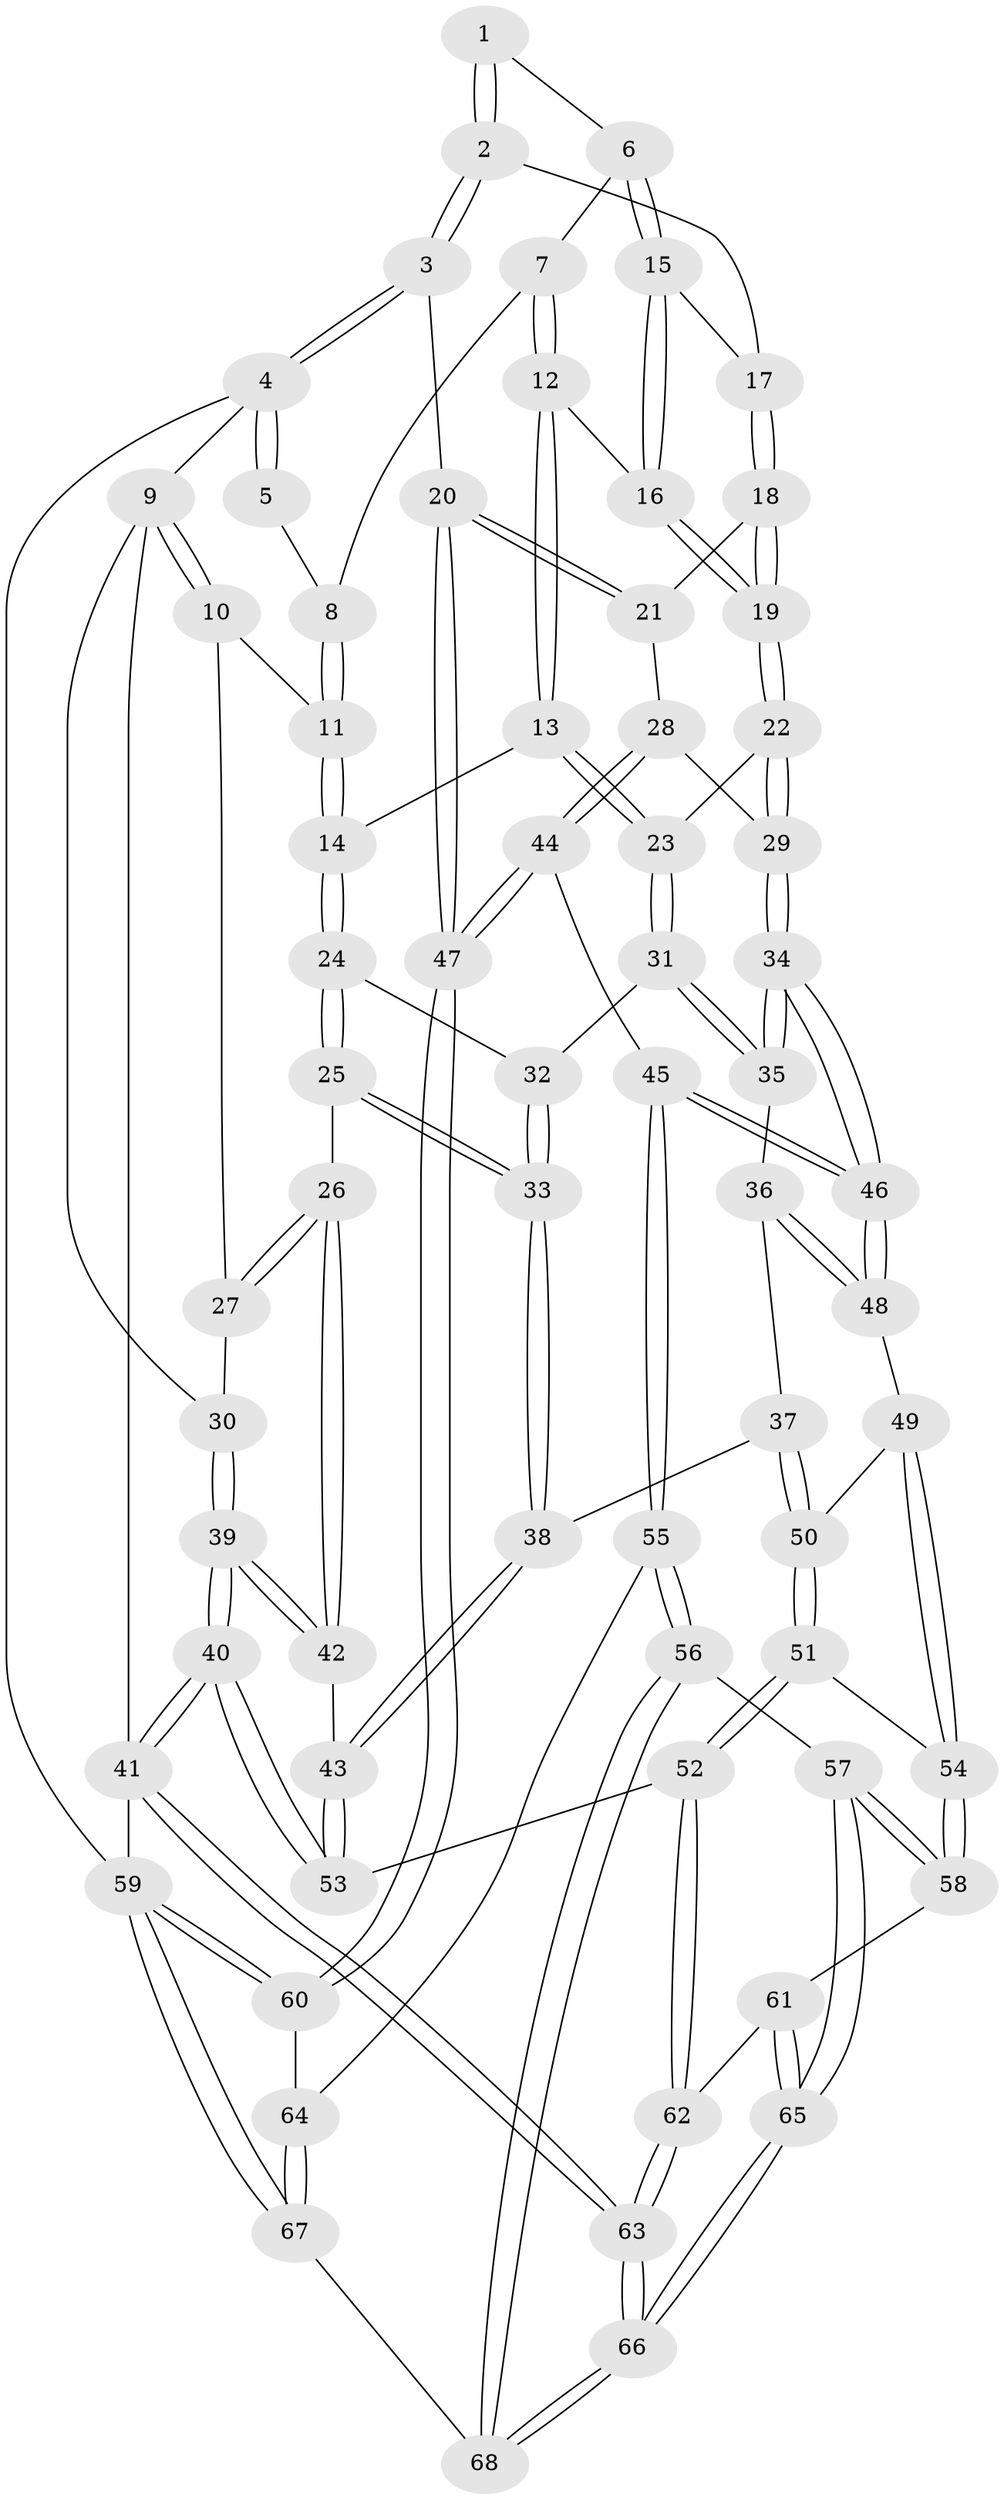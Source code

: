 // Generated by graph-tools (version 1.1) at 2025/38/03/09/25 02:38:44]
// undirected, 68 vertices, 167 edges
graph export_dot {
graph [start="1"]
  node [color=gray90,style=filled];
  1 [pos="+0.8376622107460788+0"];
  2 [pos="+0.9560979273795867+0.15536558291933306"];
  3 [pos="+1+0.1592260943818456"];
  4 [pos="+1+0"];
  5 [pos="+0.8343762421631762+0"];
  6 [pos="+0.7099072536401839+0.12946716186681956"];
  7 [pos="+0.580788855724931+0"];
  8 [pos="+0.4656175031237859+0"];
  9 [pos="+0+0"];
  10 [pos="+0.1535434112197884+0"];
  11 [pos="+0.1811439978975721+0"];
  12 [pos="+0.5828845354519829+0.21909909382788625"];
  13 [pos="+0.47399161819955976+0.2436979493846986"];
  14 [pos="+0.31600381411650225+0.16295547341226538"];
  15 [pos="+0.7156718633717841+0.1659785838276289"];
  16 [pos="+0.6992161487445592+0.21007121443295484"];
  17 [pos="+0.9493048053947264+0.15966055097348217"];
  18 [pos="+0.8755099385375916+0.27997474487734175"];
  19 [pos="+0.7388425921114252+0.32882071197001506"];
  20 [pos="+1+0.48483154272261075"];
  21 [pos="+0.9017555206369365+0.31545533798756026"];
  22 [pos="+0.7244922788773402+0.3963571357538625"];
  23 [pos="+0.5518351281356794+0.390106147619042"];
  24 [pos="+0.2949401124371486+0.30985031793975276"];
  25 [pos="+0.11243371459518209+0.4609416965930186"];
  26 [pos="+0.08477539291775493+0.4743432413227595"];
  27 [pos="+0.06765524788804302+0.3408257579439579"];
  28 [pos="+0.8552298996334077+0.489695012646612"];
  29 [pos="+0.7491538767418122+0.4473855168806978"];
  30 [pos="+0+0.31484292073049924"];
  31 [pos="+0.5016505223458212+0.46588809627111333"];
  32 [pos="+0.3438774423465758+0.4337728822049752"];
  33 [pos="+0.3183633992125813+0.5206236825552127"];
  34 [pos="+0.6369107333566247+0.6202323336084962"];
  35 [pos="+0.5097689681383442+0.5105803064800811"];
  36 [pos="+0.4317263223854312+0.5867931313367706"];
  37 [pos="+0.3627590228777901+0.5970891015119099"];
  38 [pos="+0.3194236603630404+0.5837063709917368"];
  39 [pos="+0+0.6441875149645656"];
  40 [pos="+0+0.8184284326576918"];
  41 [pos="+0+1"];
  42 [pos="+0.04083029902109988+0.5300781983537588"];
  43 [pos="+0.3008765558932433+0.5995024989983306"];
  44 [pos="+0.9206972675039755+0.5266249860237675"];
  45 [pos="+0.6452452291924636+0.7047683172169649"];
  46 [pos="+0.6377193845595058+0.6909746280166862"];
  47 [pos="+1+0.6217997139847687"];
  48 [pos="+0.5128185368691396+0.6813751131081723"];
  49 [pos="+0.49265722635461756+0.6912509991349435"];
  50 [pos="+0.4058507524283542+0.684309073613643"];
  51 [pos="+0.38783085973643333+0.7324318440459964"];
  52 [pos="+0.30693887707324374+0.7637777268162734"];
  53 [pos="+0.2553571500319375+0.717306918131829"];
  54 [pos="+0.44112211703343496+0.7632463010802808"];
  55 [pos="+0.6733830626974505+0.7728698583647593"];
  56 [pos="+0.6409131088614041+0.8335566878183059"];
  57 [pos="+0.5273774795490653+0.8556897364106463"];
  58 [pos="+0.45023791473858366+0.8007522402174858"];
  59 [pos="+1+1"];
  60 [pos="+1+0.7040089770194433"];
  61 [pos="+0.36316991495878465+0.8291569868416111"];
  62 [pos="+0.3212067040651192+0.8088920143985368"];
  63 [pos="+0.033253884868209606+1"];
  64 [pos="+0.9311217113504604+0.7762187945681017"];
  65 [pos="+0.42439939257486387+0.953031140336355"];
  66 [pos="+0.31487937953726985+1"];
  67 [pos="+0.7123797954289939+1"];
  68 [pos="+0.7044358747567873+1"];
  1 -- 2;
  1 -- 2;
  1 -- 6;
  2 -- 3;
  2 -- 3;
  2 -- 17;
  3 -- 4;
  3 -- 4;
  3 -- 20;
  4 -- 5;
  4 -- 5;
  4 -- 9;
  4 -- 59;
  5 -- 8;
  6 -- 7;
  6 -- 15;
  6 -- 15;
  7 -- 8;
  7 -- 12;
  7 -- 12;
  8 -- 11;
  8 -- 11;
  9 -- 10;
  9 -- 10;
  9 -- 30;
  9 -- 41;
  10 -- 11;
  10 -- 27;
  11 -- 14;
  11 -- 14;
  12 -- 13;
  12 -- 13;
  12 -- 16;
  13 -- 14;
  13 -- 23;
  13 -- 23;
  14 -- 24;
  14 -- 24;
  15 -- 16;
  15 -- 16;
  15 -- 17;
  16 -- 19;
  16 -- 19;
  17 -- 18;
  17 -- 18;
  18 -- 19;
  18 -- 19;
  18 -- 21;
  19 -- 22;
  19 -- 22;
  20 -- 21;
  20 -- 21;
  20 -- 47;
  20 -- 47;
  21 -- 28;
  22 -- 23;
  22 -- 29;
  22 -- 29;
  23 -- 31;
  23 -- 31;
  24 -- 25;
  24 -- 25;
  24 -- 32;
  25 -- 26;
  25 -- 33;
  25 -- 33;
  26 -- 27;
  26 -- 27;
  26 -- 42;
  26 -- 42;
  27 -- 30;
  28 -- 29;
  28 -- 44;
  28 -- 44;
  29 -- 34;
  29 -- 34;
  30 -- 39;
  30 -- 39;
  31 -- 32;
  31 -- 35;
  31 -- 35;
  32 -- 33;
  32 -- 33;
  33 -- 38;
  33 -- 38;
  34 -- 35;
  34 -- 35;
  34 -- 46;
  34 -- 46;
  35 -- 36;
  36 -- 37;
  36 -- 48;
  36 -- 48;
  37 -- 38;
  37 -- 50;
  37 -- 50;
  38 -- 43;
  38 -- 43;
  39 -- 40;
  39 -- 40;
  39 -- 42;
  39 -- 42;
  40 -- 41;
  40 -- 41;
  40 -- 53;
  40 -- 53;
  41 -- 63;
  41 -- 63;
  41 -- 59;
  42 -- 43;
  43 -- 53;
  43 -- 53;
  44 -- 45;
  44 -- 47;
  44 -- 47;
  45 -- 46;
  45 -- 46;
  45 -- 55;
  45 -- 55;
  46 -- 48;
  46 -- 48;
  47 -- 60;
  47 -- 60;
  48 -- 49;
  49 -- 50;
  49 -- 54;
  49 -- 54;
  50 -- 51;
  50 -- 51;
  51 -- 52;
  51 -- 52;
  51 -- 54;
  52 -- 53;
  52 -- 62;
  52 -- 62;
  54 -- 58;
  54 -- 58;
  55 -- 56;
  55 -- 56;
  55 -- 64;
  56 -- 57;
  56 -- 68;
  56 -- 68;
  57 -- 58;
  57 -- 58;
  57 -- 65;
  57 -- 65;
  58 -- 61;
  59 -- 60;
  59 -- 60;
  59 -- 67;
  59 -- 67;
  60 -- 64;
  61 -- 62;
  61 -- 65;
  61 -- 65;
  62 -- 63;
  62 -- 63;
  63 -- 66;
  63 -- 66;
  64 -- 67;
  64 -- 67;
  65 -- 66;
  65 -- 66;
  66 -- 68;
  66 -- 68;
  67 -- 68;
}
